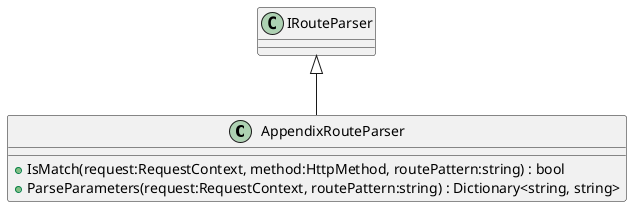 @startuml
class AppendixRouteParser {
    + IsMatch(request:RequestContext, method:HttpMethod, routePattern:string) : bool
    + ParseParameters(request:RequestContext, routePattern:string) : Dictionary<string, string>
}
IRouteParser <|-- AppendixRouteParser
@enduml
